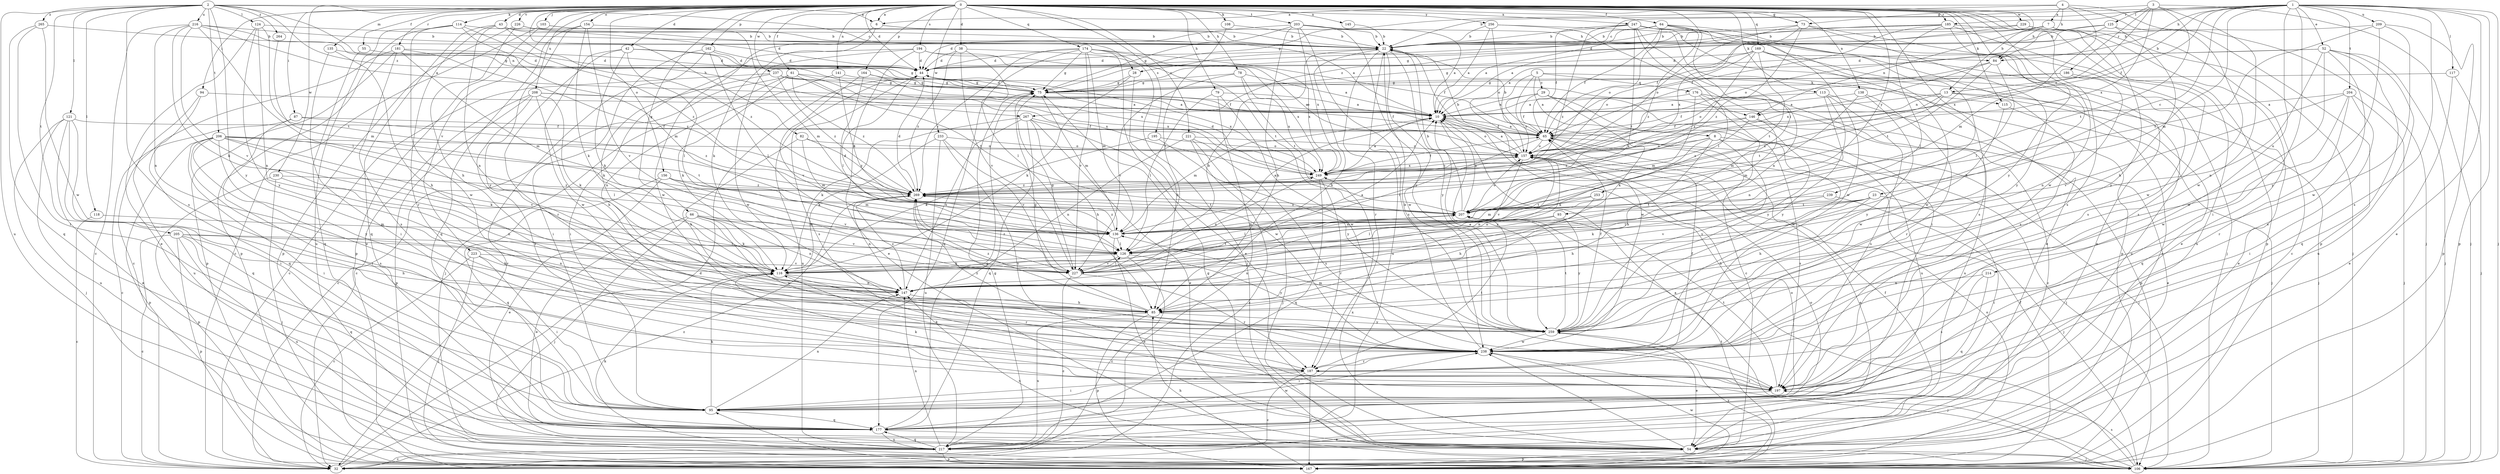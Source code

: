strict digraph  {
0;
1;
2;
3;
4;
5;
6;
7;
8;
10;
13;
22;
23;
28;
29;
32;
38;
42;
43;
44;
52;
54;
55;
61;
64;
65;
66;
73;
75;
78;
79;
82;
84;
85;
87;
93;
94;
95;
103;
106;
108;
113;
114;
115;
116;
117;
118;
121;
124;
125;
126;
135;
136;
138;
141;
145;
146;
147;
154;
156;
157;
162;
164;
167;
169;
174;
176;
177;
181;
185;
186;
187;
194;
195;
197;
203;
204;
205;
206;
207;
208;
209;
214;
216;
217;
221;
223;
226;
227;
229;
230;
233;
237;
238;
239;
247;
249;
253;
256;
259;
264;
265;
267;
269;
0 -> 6  [label=a];
0 -> 13  [label=b];
0 -> 38  [label=d];
0 -> 42  [label=d];
0 -> 43  [label=d];
0 -> 44  [label=d];
0 -> 55  [label=f];
0 -> 61  [label=f];
0 -> 64  [label=f];
0 -> 66  [label=g];
0 -> 73  [label=g];
0 -> 78  [label=h];
0 -> 79  [label=h];
0 -> 82  [label=h];
0 -> 87  [label=i];
0 -> 93  [label=i];
0 -> 94  [label=i];
0 -> 103  [label=j];
0 -> 108  [label=k];
0 -> 113  [label=k];
0 -> 114  [label=k];
0 -> 115  [label=k];
0 -> 135  [label=m];
0 -> 138  [label=n];
0 -> 141  [label=n];
0 -> 145  [label=n];
0 -> 154  [label=o];
0 -> 156  [label=o];
0 -> 162  [label=p];
0 -> 164  [label=p];
0 -> 167  [label=p];
0 -> 169  [label=q];
0 -> 174  [label=q];
0 -> 181  [label=r];
0 -> 185  [label=r];
0 -> 194  [label=s];
0 -> 195  [label=s];
0 -> 197  [label=s];
0 -> 203  [label=t];
0 -> 208  [label=u];
0 -> 221  [label=v];
0 -> 223  [label=v];
0 -> 226  [label=v];
0 -> 229  [label=w];
0 -> 230  [label=w];
0 -> 233  [label=w];
0 -> 237  [label=w];
0 -> 238  [label=w];
0 -> 239  [label=x];
0 -> 247  [label=x];
0 -> 253  [label=y];
0 -> 256  [label=y];
0 -> 259  [label=y];
1 -> 13  [label=b];
1 -> 22  [label=b];
1 -> 23  [label=c];
1 -> 28  [label=c];
1 -> 52  [label=e];
1 -> 54  [label=e];
1 -> 65  [label=f];
1 -> 84  [label=h];
1 -> 95  [label=i];
1 -> 106  [label=j];
1 -> 117  [label=l];
1 -> 136  [label=m];
1 -> 167  [label=p];
1 -> 185  [label=r];
1 -> 197  [label=s];
1 -> 204  [label=t];
1 -> 209  [label=u];
1 -> 214  [label=u];
2 -> 6  [label=a];
2 -> 28  [label=c];
2 -> 118  [label=l];
2 -> 121  [label=l];
2 -> 124  [label=l];
2 -> 146  [label=n];
2 -> 197  [label=s];
2 -> 205  [label=t];
2 -> 206  [label=t];
2 -> 216  [label=u];
2 -> 217  [label=u];
2 -> 259  [label=y];
2 -> 264  [label=z];
2 -> 265  [label=z];
2 -> 267  [label=z];
3 -> 73  [label=g];
3 -> 106  [label=j];
3 -> 125  [label=l];
3 -> 157  [label=o];
3 -> 186  [label=r];
3 -> 207  [label=t];
3 -> 238  [label=w];
3 -> 249  [label=x];
4 -> 6  [label=a];
4 -> 7  [label=a];
4 -> 75  [label=g];
4 -> 84  [label=h];
4 -> 106  [label=j];
4 -> 136  [label=m];
4 -> 167  [label=p];
5 -> 8  [label=a];
5 -> 29  [label=c];
5 -> 32  [label=c];
5 -> 115  [label=k];
5 -> 176  [label=q];
5 -> 238  [label=w];
6 -> 22  [label=b];
6 -> 84  [label=h];
6 -> 116  [label=k];
6 -> 238  [label=w];
7 -> 22  [label=b];
7 -> 32  [label=c];
7 -> 84  [label=h];
7 -> 146  [label=n];
7 -> 259  [label=y];
7 -> 267  [label=z];
8 -> 85  [label=h];
8 -> 106  [label=j];
8 -> 116  [label=k];
8 -> 157  [label=o];
8 -> 197  [label=s];
8 -> 259  [label=y];
8 -> 269  [label=z];
10 -> 65  [label=f];
10 -> 136  [label=m];
10 -> 157  [label=o];
10 -> 259  [label=y];
13 -> 65  [label=f];
13 -> 106  [label=j];
13 -> 146  [label=n];
13 -> 177  [label=q];
13 -> 207  [label=t];
13 -> 269  [label=z];
22 -> 44  [label=d];
22 -> 85  [label=h];
22 -> 187  [label=r];
22 -> 217  [label=u];
22 -> 238  [label=w];
22 -> 259  [label=y];
23 -> 85  [label=h];
23 -> 95  [label=i];
23 -> 116  [label=k];
23 -> 126  [label=l];
23 -> 207  [label=t];
23 -> 227  [label=v];
28 -> 75  [label=g];
28 -> 85  [label=h];
28 -> 116  [label=k];
29 -> 10  [label=a];
29 -> 65  [label=f];
29 -> 116  [label=k];
29 -> 157  [label=o];
29 -> 217  [label=u];
29 -> 238  [label=w];
32 -> 44  [label=d];
32 -> 269  [label=z];
38 -> 44  [label=d];
38 -> 126  [label=l];
38 -> 207  [label=t];
38 -> 227  [label=v];
38 -> 269  [label=z];
42 -> 44  [label=d];
42 -> 75  [label=g];
42 -> 116  [label=k];
42 -> 126  [label=l];
42 -> 187  [label=r];
42 -> 238  [label=w];
43 -> 22  [label=b];
43 -> 44  [label=d];
43 -> 147  [label=n];
43 -> 177  [label=q];
43 -> 187  [label=r];
43 -> 269  [label=z];
44 -> 75  [label=g];
44 -> 197  [label=s];
44 -> 217  [label=u];
44 -> 249  [label=x];
52 -> 44  [label=d];
52 -> 75  [label=g];
52 -> 106  [label=j];
52 -> 147  [label=n];
52 -> 177  [label=q];
52 -> 197  [label=s];
52 -> 217  [label=u];
52 -> 238  [label=w];
54 -> 65  [label=f];
54 -> 75  [label=g];
54 -> 106  [label=j];
54 -> 167  [label=p];
54 -> 238  [label=w];
54 -> 249  [label=x];
55 -> 44  [label=d];
55 -> 177  [label=q];
61 -> 32  [label=c];
61 -> 75  [label=g];
61 -> 106  [label=j];
61 -> 116  [label=k];
61 -> 207  [label=t];
61 -> 249  [label=x];
61 -> 269  [label=z];
64 -> 10  [label=a];
64 -> 22  [label=b];
64 -> 54  [label=e];
64 -> 65  [label=f];
64 -> 157  [label=o];
64 -> 197  [label=s];
64 -> 238  [label=w];
64 -> 269  [label=z];
65 -> 10  [label=a];
65 -> 22  [label=b];
65 -> 106  [label=j];
65 -> 126  [label=l];
65 -> 157  [label=o];
66 -> 54  [label=e];
66 -> 106  [label=j];
66 -> 116  [label=k];
66 -> 136  [label=m];
66 -> 147  [label=n];
66 -> 227  [label=v];
66 -> 238  [label=w];
73 -> 22  [label=b];
73 -> 157  [label=o];
73 -> 197  [label=s];
73 -> 249  [label=x];
73 -> 259  [label=y];
73 -> 269  [label=z];
75 -> 10  [label=a];
75 -> 44  [label=d];
75 -> 136  [label=m];
78 -> 10  [label=a];
78 -> 75  [label=g];
78 -> 207  [label=t];
78 -> 227  [label=v];
78 -> 249  [label=x];
79 -> 10  [label=a];
79 -> 126  [label=l];
79 -> 217  [label=u];
79 -> 238  [label=w];
82 -> 85  [label=h];
82 -> 136  [label=m];
82 -> 157  [label=o];
82 -> 269  [label=z];
84 -> 65  [label=f];
84 -> 126  [label=l];
84 -> 207  [label=t];
84 -> 249  [label=x];
85 -> 75  [label=g];
85 -> 167  [label=p];
85 -> 217  [label=u];
85 -> 259  [label=y];
85 -> 269  [label=z];
87 -> 32  [label=c];
87 -> 65  [label=f];
87 -> 95  [label=i];
87 -> 269  [label=z];
93 -> 126  [label=l];
93 -> 136  [label=m];
93 -> 259  [label=y];
94 -> 10  [label=a];
94 -> 177  [label=q];
94 -> 217  [label=u];
95 -> 116  [label=k];
95 -> 147  [label=n];
95 -> 177  [label=q];
103 -> 22  [label=b];
103 -> 32  [label=c];
103 -> 136  [label=m];
103 -> 167  [label=p];
106 -> 10  [label=a];
106 -> 22  [label=b];
106 -> 147  [label=n];
106 -> 197  [label=s];
108 -> 22  [label=b];
108 -> 126  [label=l];
113 -> 10  [label=a];
113 -> 147  [label=n];
113 -> 167  [label=p];
113 -> 197  [label=s];
113 -> 259  [label=y];
114 -> 22  [label=b];
114 -> 136  [label=m];
114 -> 167  [label=p];
114 -> 217  [label=u];
114 -> 238  [label=w];
114 -> 269  [label=z];
115 -> 106  [label=j];
115 -> 238  [label=w];
116 -> 147  [label=n];
116 -> 187  [label=r];
116 -> 207  [label=t];
117 -> 54  [label=e];
117 -> 75  [label=g];
117 -> 106  [label=j];
118 -> 32  [label=c];
118 -> 136  [label=m];
121 -> 54  [label=e];
121 -> 65  [label=f];
121 -> 95  [label=i];
121 -> 106  [label=j];
121 -> 177  [label=q];
121 -> 217  [label=u];
124 -> 22  [label=b];
124 -> 54  [label=e];
124 -> 147  [label=n];
124 -> 207  [label=t];
124 -> 259  [label=y];
125 -> 22  [label=b];
125 -> 75  [label=g];
125 -> 85  [label=h];
125 -> 157  [label=o];
125 -> 238  [label=w];
126 -> 32  [label=c];
126 -> 116  [label=k];
126 -> 227  [label=v];
126 -> 259  [label=y];
135 -> 44  [label=d];
135 -> 85  [label=h];
135 -> 95  [label=i];
136 -> 10  [label=a];
136 -> 44  [label=d];
136 -> 54  [label=e];
136 -> 126  [label=l];
136 -> 269  [label=z];
138 -> 10  [label=a];
138 -> 136  [label=m];
138 -> 187  [label=r];
138 -> 259  [label=y];
141 -> 75  [label=g];
141 -> 147  [label=n];
141 -> 207  [label=t];
145 -> 22  [label=b];
146 -> 54  [label=e];
146 -> 65  [label=f];
146 -> 136  [label=m];
146 -> 249  [label=x];
146 -> 269  [label=z];
147 -> 85  [label=h];
147 -> 157  [label=o];
147 -> 269  [label=z];
154 -> 22  [label=b];
154 -> 116  [label=k];
154 -> 177  [label=q];
154 -> 227  [label=v];
154 -> 259  [label=y];
156 -> 54  [label=e];
156 -> 136  [label=m];
156 -> 177  [label=q];
156 -> 227  [label=v];
156 -> 269  [label=z];
157 -> 10  [label=a];
157 -> 22  [label=b];
157 -> 54  [label=e];
157 -> 147  [label=n];
157 -> 227  [label=v];
157 -> 249  [label=x];
162 -> 32  [label=c];
162 -> 44  [label=d];
162 -> 95  [label=i];
162 -> 126  [label=l];
162 -> 249  [label=x];
164 -> 65  [label=f];
164 -> 75  [label=g];
164 -> 126  [label=l];
164 -> 227  [label=v];
167 -> 65  [label=f];
167 -> 85  [label=h];
167 -> 95  [label=i];
167 -> 157  [label=o];
167 -> 207  [label=t];
167 -> 238  [label=w];
167 -> 259  [label=y];
169 -> 10  [label=a];
169 -> 44  [label=d];
169 -> 157  [label=o];
169 -> 197  [label=s];
169 -> 207  [label=t];
169 -> 217  [label=u];
169 -> 238  [label=w];
169 -> 269  [label=z];
174 -> 44  [label=d];
174 -> 54  [label=e];
174 -> 65  [label=f];
174 -> 75  [label=g];
174 -> 106  [label=j];
174 -> 136  [label=m];
174 -> 177  [label=q];
174 -> 227  [label=v];
174 -> 249  [label=x];
174 -> 269  [label=z];
176 -> 10  [label=a];
176 -> 32  [label=c];
176 -> 136  [label=m];
176 -> 217  [label=u];
176 -> 227  [label=v];
176 -> 259  [label=y];
177 -> 54  [label=e];
177 -> 75  [label=g];
177 -> 157  [label=o];
177 -> 217  [label=u];
177 -> 238  [label=w];
181 -> 32  [label=c];
181 -> 44  [label=d];
181 -> 136  [label=m];
181 -> 167  [label=p];
181 -> 197  [label=s];
181 -> 269  [label=z];
185 -> 10  [label=a];
185 -> 22  [label=b];
185 -> 44  [label=d];
185 -> 65  [label=f];
185 -> 85  [label=h];
185 -> 126  [label=l];
185 -> 197  [label=s];
185 -> 217  [label=u];
186 -> 54  [label=e];
186 -> 75  [label=g];
186 -> 147  [label=n];
186 -> 157  [label=o];
187 -> 32  [label=c];
187 -> 65  [label=f];
187 -> 95  [label=i];
187 -> 116  [label=k];
187 -> 167  [label=p];
187 -> 197  [label=s];
187 -> 207  [label=t];
194 -> 44  [label=d];
194 -> 54  [label=e];
194 -> 95  [label=i];
194 -> 157  [label=o];
194 -> 238  [label=w];
194 -> 249  [label=x];
195 -> 116  [label=k];
195 -> 157  [label=o];
195 -> 259  [label=y];
197 -> 95  [label=i];
197 -> 116  [label=k];
197 -> 207  [label=t];
203 -> 10  [label=a];
203 -> 22  [label=b];
203 -> 44  [label=d];
203 -> 75  [label=g];
203 -> 85  [label=h];
203 -> 197  [label=s];
203 -> 249  [label=x];
203 -> 259  [label=y];
204 -> 10  [label=a];
204 -> 95  [label=i];
204 -> 106  [label=j];
204 -> 187  [label=r];
204 -> 227  [label=v];
204 -> 238  [label=w];
205 -> 32  [label=c];
205 -> 85  [label=h];
205 -> 126  [label=l];
205 -> 147  [label=n];
205 -> 167  [label=p];
205 -> 177  [label=q];
205 -> 217  [label=u];
206 -> 95  [label=i];
206 -> 116  [label=k];
206 -> 126  [label=l];
206 -> 157  [label=o];
206 -> 167  [label=p];
206 -> 197  [label=s];
206 -> 207  [label=t];
206 -> 227  [label=v];
206 -> 238  [label=w];
206 -> 259  [label=y];
207 -> 10  [label=a];
207 -> 22  [label=b];
207 -> 126  [label=l];
207 -> 136  [label=m];
207 -> 157  [label=o];
207 -> 269  [label=z];
208 -> 10  [label=a];
208 -> 32  [label=c];
208 -> 65  [label=f];
208 -> 85  [label=h];
208 -> 116  [label=k];
208 -> 167  [label=p];
208 -> 197  [label=s];
209 -> 22  [label=b];
209 -> 167  [label=p];
209 -> 207  [label=t];
209 -> 238  [label=w];
209 -> 259  [label=y];
214 -> 147  [label=n];
214 -> 177  [label=q];
214 -> 197  [label=s];
216 -> 10  [label=a];
216 -> 22  [label=b];
216 -> 32  [label=c];
216 -> 75  [label=g];
216 -> 116  [label=k];
216 -> 126  [label=l];
216 -> 147  [label=n];
216 -> 227  [label=v];
217 -> 32  [label=c];
217 -> 75  [label=g];
217 -> 116  [label=k];
217 -> 147  [label=n];
217 -> 157  [label=o];
217 -> 167  [label=p];
217 -> 177  [label=q];
221 -> 32  [label=c];
221 -> 106  [label=j];
221 -> 147  [label=n];
221 -> 157  [label=o];
221 -> 197  [label=s];
223 -> 32  [label=c];
223 -> 95  [label=i];
223 -> 106  [label=j];
223 -> 116  [label=k];
223 -> 227  [label=v];
226 -> 10  [label=a];
226 -> 22  [label=b];
226 -> 85  [label=h];
226 -> 167  [label=p];
227 -> 10  [label=a];
227 -> 22  [label=b];
227 -> 32  [label=c];
227 -> 75  [label=g];
227 -> 126  [label=l];
227 -> 187  [label=r];
227 -> 249  [label=x];
227 -> 269  [label=z];
229 -> 22  [label=b];
229 -> 54  [label=e];
229 -> 65  [label=f];
229 -> 106  [label=j];
230 -> 106  [label=j];
230 -> 147  [label=n];
230 -> 167  [label=p];
230 -> 269  [label=z];
233 -> 116  [label=k];
233 -> 157  [label=o];
233 -> 197  [label=s];
233 -> 217  [label=u];
233 -> 227  [label=v];
237 -> 10  [label=a];
237 -> 32  [label=c];
237 -> 75  [label=g];
237 -> 116  [label=k];
237 -> 249  [label=x];
237 -> 269  [label=z];
238 -> 22  [label=b];
238 -> 95  [label=i];
238 -> 106  [label=j];
238 -> 187  [label=r];
238 -> 269  [label=z];
239 -> 85  [label=h];
239 -> 106  [label=j];
239 -> 207  [label=t];
247 -> 22  [label=b];
247 -> 32  [label=c];
247 -> 54  [label=e];
247 -> 65  [label=f];
247 -> 106  [label=j];
247 -> 126  [label=l];
247 -> 147  [label=n];
247 -> 207  [label=t];
247 -> 269  [label=z];
249 -> 10  [label=a];
249 -> 44  [label=d];
249 -> 65  [label=f];
249 -> 157  [label=o];
249 -> 177  [label=q];
249 -> 187  [label=r];
249 -> 269  [label=z];
253 -> 85  [label=h];
253 -> 136  [label=m];
253 -> 207  [label=t];
256 -> 10  [label=a];
256 -> 22  [label=b];
256 -> 95  [label=i];
256 -> 157  [label=o];
256 -> 167  [label=p];
259 -> 10  [label=a];
259 -> 54  [label=e];
259 -> 65  [label=f];
259 -> 136  [label=m];
259 -> 207  [label=t];
259 -> 238  [label=w];
264 -> 136  [label=m];
265 -> 22  [label=b];
265 -> 95  [label=i];
265 -> 177  [label=q];
265 -> 238  [label=w];
267 -> 54  [label=e];
267 -> 65  [label=f];
267 -> 85  [label=h];
267 -> 116  [label=k];
267 -> 147  [label=n];
267 -> 177  [label=q];
267 -> 238  [label=w];
269 -> 44  [label=d];
269 -> 147  [label=n];
269 -> 207  [label=t];
}
